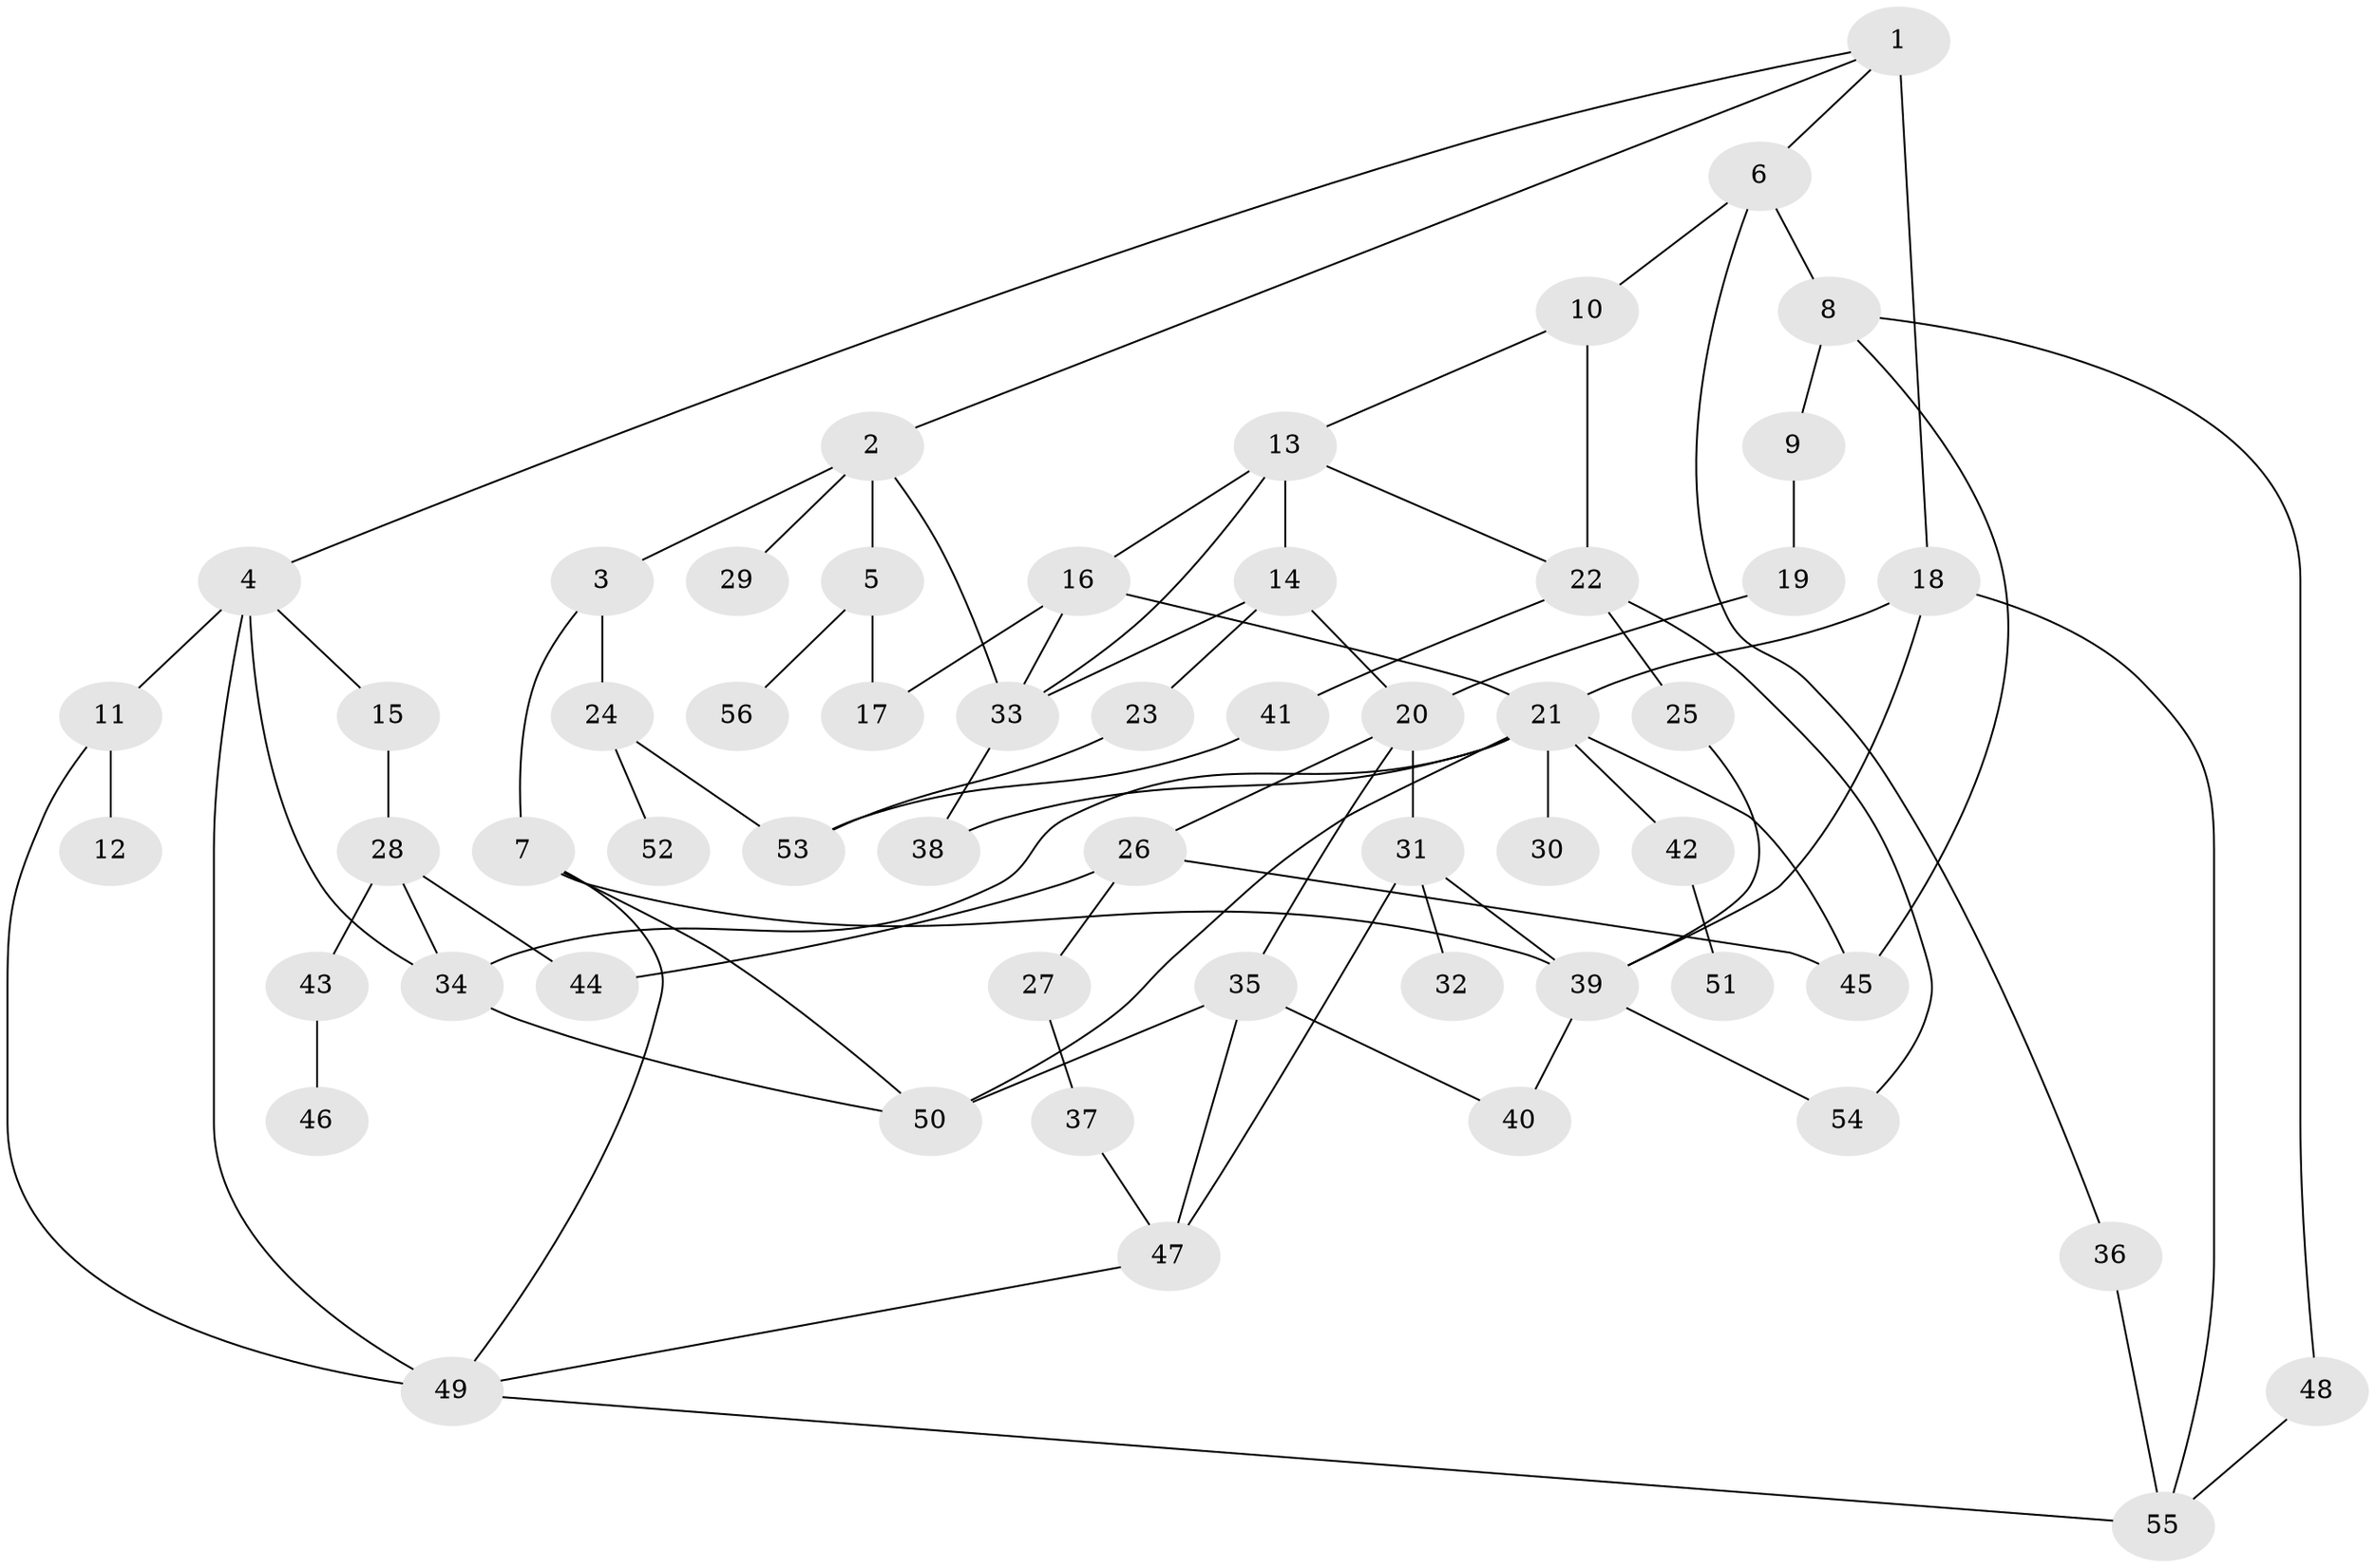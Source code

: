 // original degree distribution, {5: 0.09090909090909091, 6: 0.02727272727272727, 7: 0.00909090909090909, 4: 0.09090909090909091, 3: 0.3, 2: 0.19090909090909092, 1: 0.2909090909090909}
// Generated by graph-tools (version 1.1) at 2025/48/03/04/25 22:48:56]
// undirected, 56 vertices, 86 edges
graph export_dot {
  node [color=gray90,style=filled];
  1;
  2;
  3;
  4;
  5;
  6;
  7;
  8;
  9;
  10;
  11;
  12;
  13;
  14;
  15;
  16;
  17;
  18;
  19;
  20;
  21;
  22;
  23;
  24;
  25;
  26;
  27;
  28;
  29;
  30;
  31;
  32;
  33;
  34;
  35;
  36;
  37;
  38;
  39;
  40;
  41;
  42;
  43;
  44;
  45;
  46;
  47;
  48;
  49;
  50;
  51;
  52;
  53;
  54;
  55;
  56;
  1 -- 2 [weight=1.0];
  1 -- 4 [weight=1.0];
  1 -- 6 [weight=1.0];
  1 -- 18 [weight=3.0];
  2 -- 3 [weight=1.0];
  2 -- 5 [weight=1.0];
  2 -- 29 [weight=1.0];
  2 -- 33 [weight=1.0];
  3 -- 7 [weight=1.0];
  3 -- 24 [weight=2.0];
  4 -- 11 [weight=1.0];
  4 -- 15 [weight=1.0];
  4 -- 34 [weight=1.0];
  4 -- 49 [weight=2.0];
  5 -- 17 [weight=1.0];
  5 -- 56 [weight=1.0];
  6 -- 8 [weight=1.0];
  6 -- 10 [weight=1.0];
  6 -- 36 [weight=1.0];
  7 -- 39 [weight=1.0];
  7 -- 49 [weight=1.0];
  7 -- 50 [weight=1.0];
  8 -- 9 [weight=1.0];
  8 -- 45 [weight=1.0];
  8 -- 48 [weight=1.0];
  9 -- 19 [weight=1.0];
  10 -- 13 [weight=1.0];
  10 -- 22 [weight=1.0];
  11 -- 12 [weight=1.0];
  11 -- 49 [weight=1.0];
  13 -- 14 [weight=1.0];
  13 -- 16 [weight=1.0];
  13 -- 22 [weight=1.0];
  13 -- 33 [weight=1.0];
  14 -- 20 [weight=1.0];
  14 -- 23 [weight=1.0];
  14 -- 33 [weight=1.0];
  15 -- 28 [weight=2.0];
  16 -- 17 [weight=1.0];
  16 -- 21 [weight=1.0];
  16 -- 33 [weight=1.0];
  18 -- 21 [weight=1.0];
  18 -- 39 [weight=2.0];
  18 -- 55 [weight=1.0];
  19 -- 20 [weight=1.0];
  20 -- 26 [weight=1.0];
  20 -- 31 [weight=1.0];
  20 -- 35 [weight=1.0];
  21 -- 30 [weight=2.0];
  21 -- 34 [weight=1.0];
  21 -- 38 [weight=1.0];
  21 -- 42 [weight=1.0];
  21 -- 45 [weight=1.0];
  21 -- 50 [weight=1.0];
  22 -- 25 [weight=3.0];
  22 -- 41 [weight=1.0];
  22 -- 54 [weight=1.0];
  23 -- 53 [weight=1.0];
  24 -- 52 [weight=1.0];
  24 -- 53 [weight=1.0];
  25 -- 39 [weight=1.0];
  26 -- 27 [weight=1.0];
  26 -- 44 [weight=1.0];
  26 -- 45 [weight=2.0];
  27 -- 37 [weight=1.0];
  28 -- 34 [weight=1.0];
  28 -- 43 [weight=1.0];
  28 -- 44 [weight=1.0];
  31 -- 32 [weight=2.0];
  31 -- 39 [weight=1.0];
  31 -- 47 [weight=1.0];
  33 -- 38 [weight=2.0];
  34 -- 50 [weight=1.0];
  35 -- 40 [weight=1.0];
  35 -- 47 [weight=1.0];
  35 -- 50 [weight=1.0];
  36 -- 55 [weight=1.0];
  37 -- 47 [weight=1.0];
  39 -- 40 [weight=1.0];
  39 -- 54 [weight=1.0];
  41 -- 53 [weight=1.0];
  42 -- 51 [weight=1.0];
  43 -- 46 [weight=1.0];
  47 -- 49 [weight=1.0];
  48 -- 55 [weight=1.0];
  49 -- 55 [weight=1.0];
}
